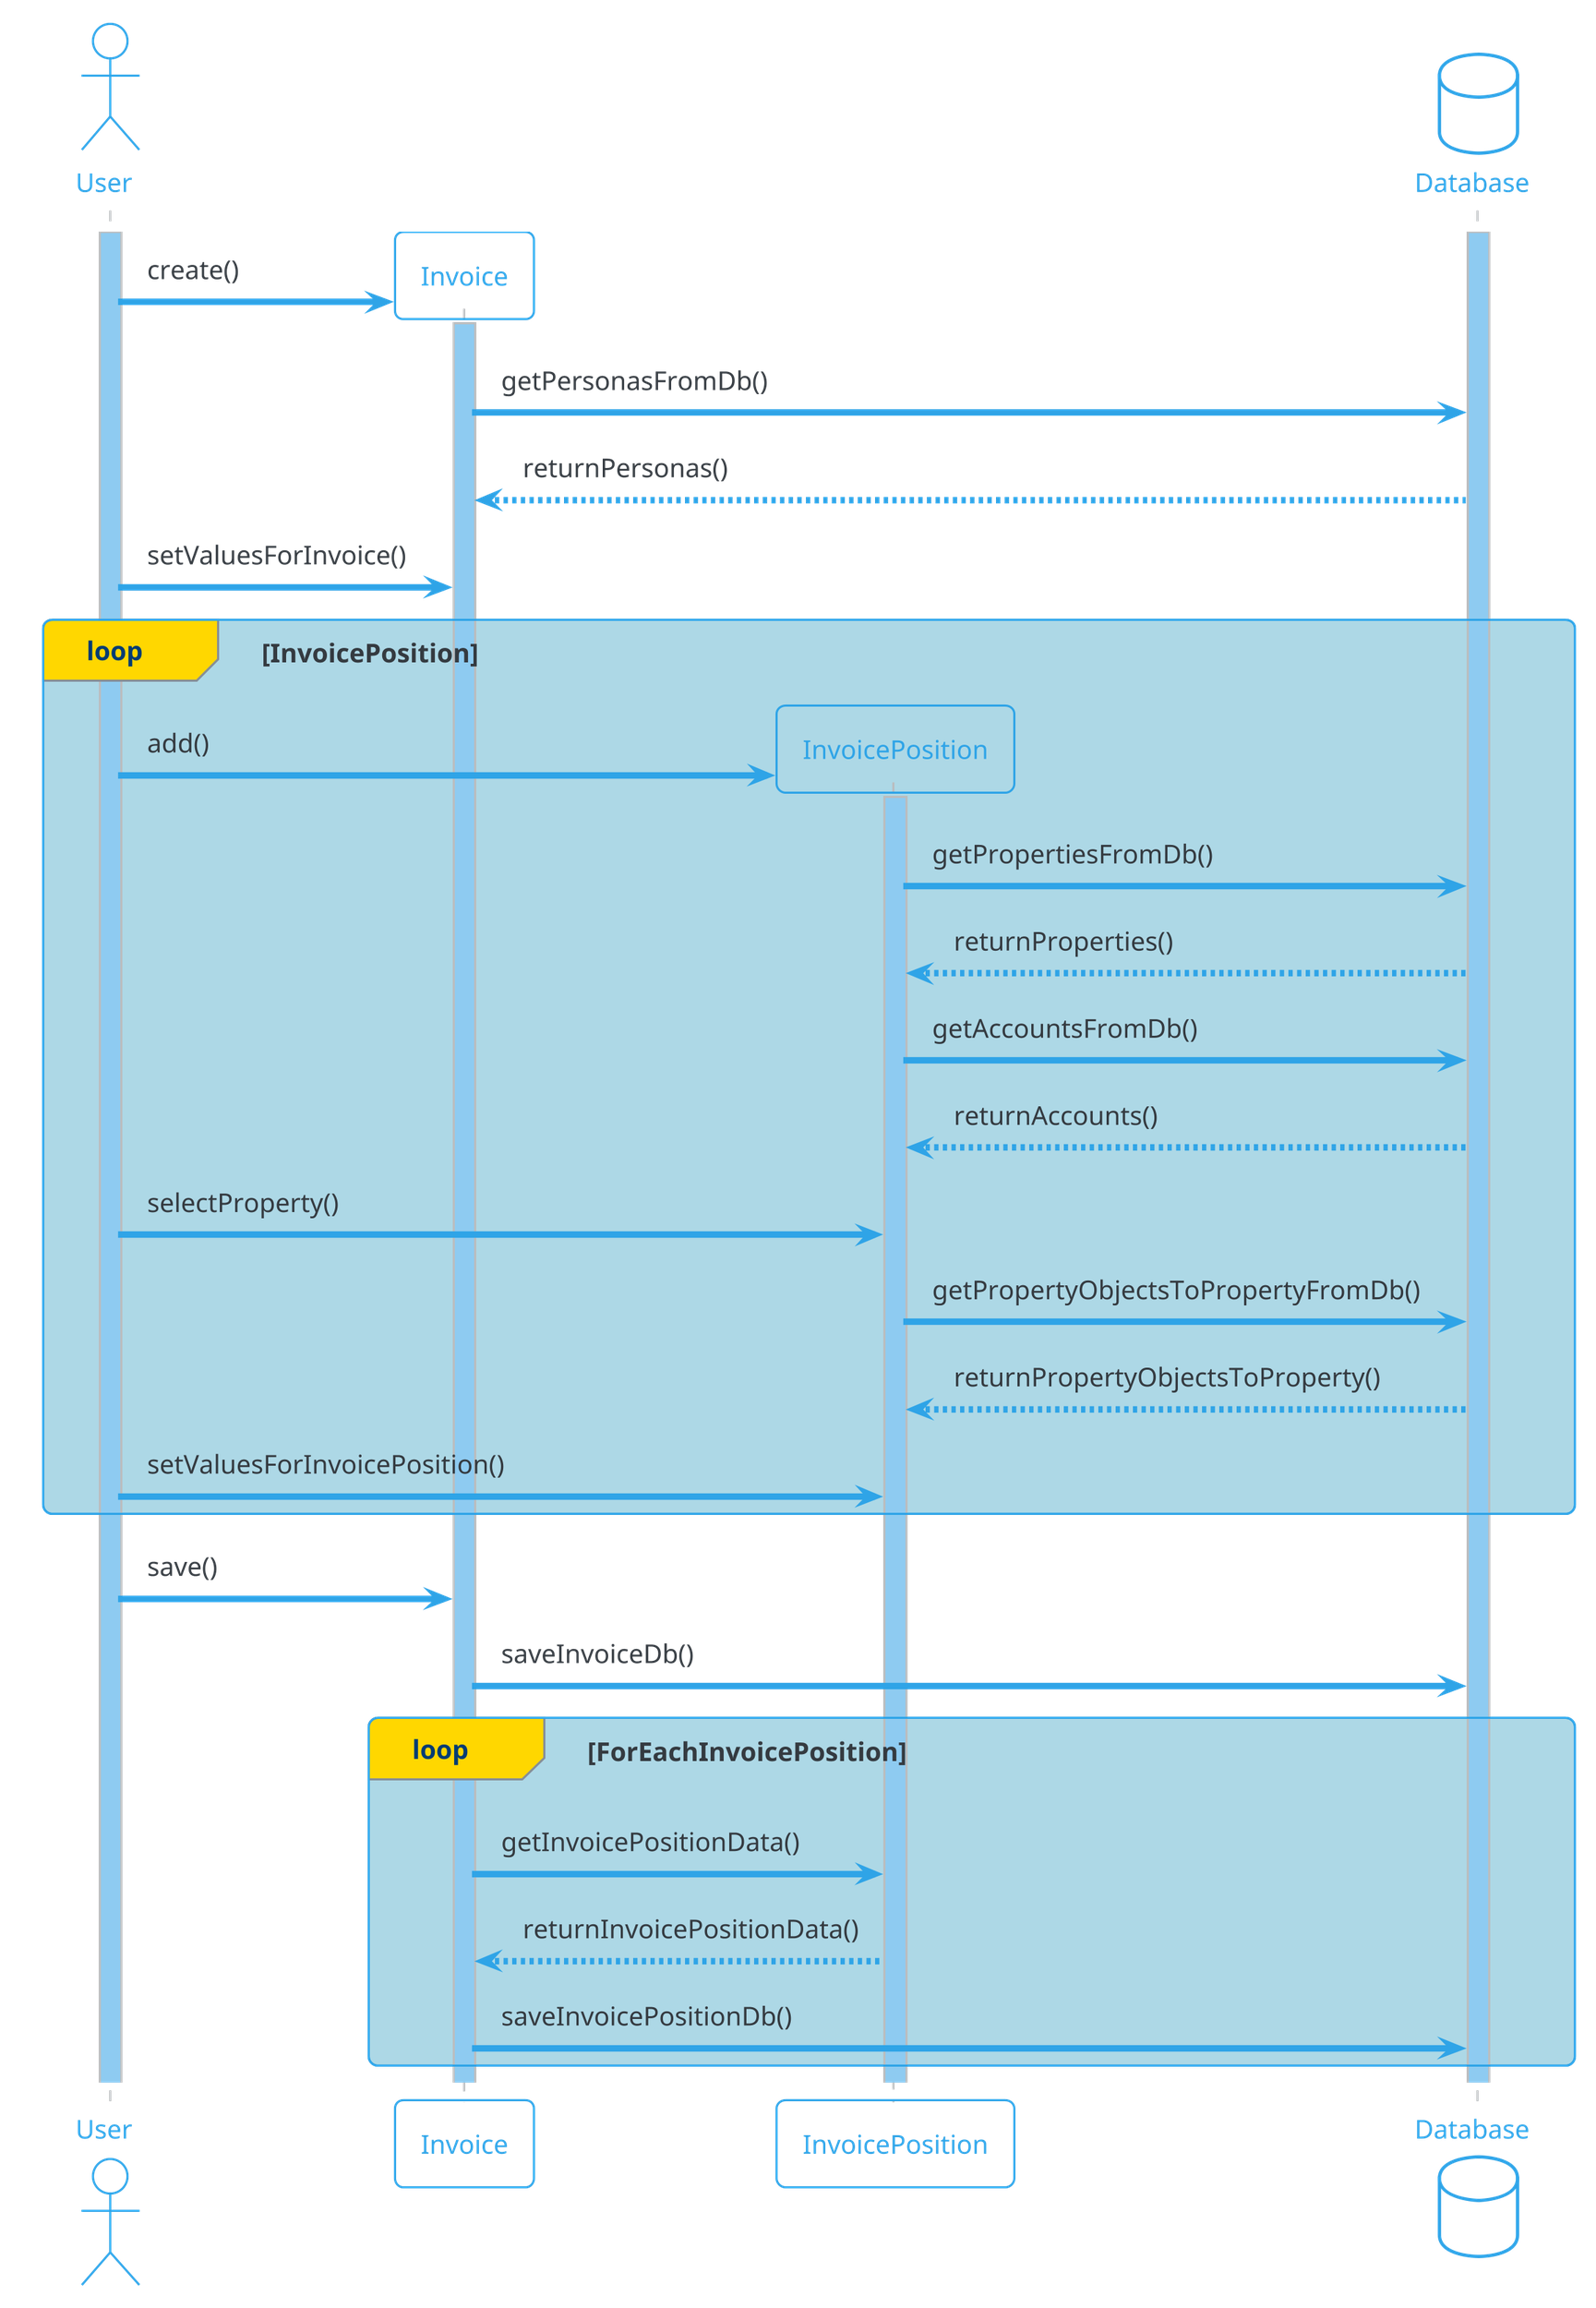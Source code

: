 @startuml RechnungErstellen
!theme cerulean-outline

skinparam sequence {
LifeLineBackgroundColor #8ECBF1
ParticipantPadding 2
}
skinparam dpi 300

actor User as user
activate user
participant Invoice as inv
participant InvoicePosition as invp
database Database as db
activate db
create inv
user -> inv ++: create()
inv -> db : getPersonasFromDb()
db --> inv :returnPersonas()
user -> inv : setValuesForInvoice()
create invp
loop#Gold #LightBlue InvoicePosition
  user -> invp ++ : add()
  invp -> db : getPropertiesFromDb()
  db --> invp :returnProperties()
  invp -> db : getAccountsFromDb()
  db --> invp :returnAccounts()
  user -> invp :selectProperty()
  invp -> db : getPropertyObjectsToPropertyFromDb()
  db --> invp :returnPropertyObjectsToProperty()
  user -> invp : setValuesForInvoicePosition()
end
user -> inv : save()
inv -> db : saveInvoiceDb()

loop#Gold #LightBlue ForEachInvoicePosition
  inv -> invp : getInvoicePositionData()
  invp --> inv : returnInvoicePositionData()
  inv -> db : saveInvoicePositionDb()
end
@enduml